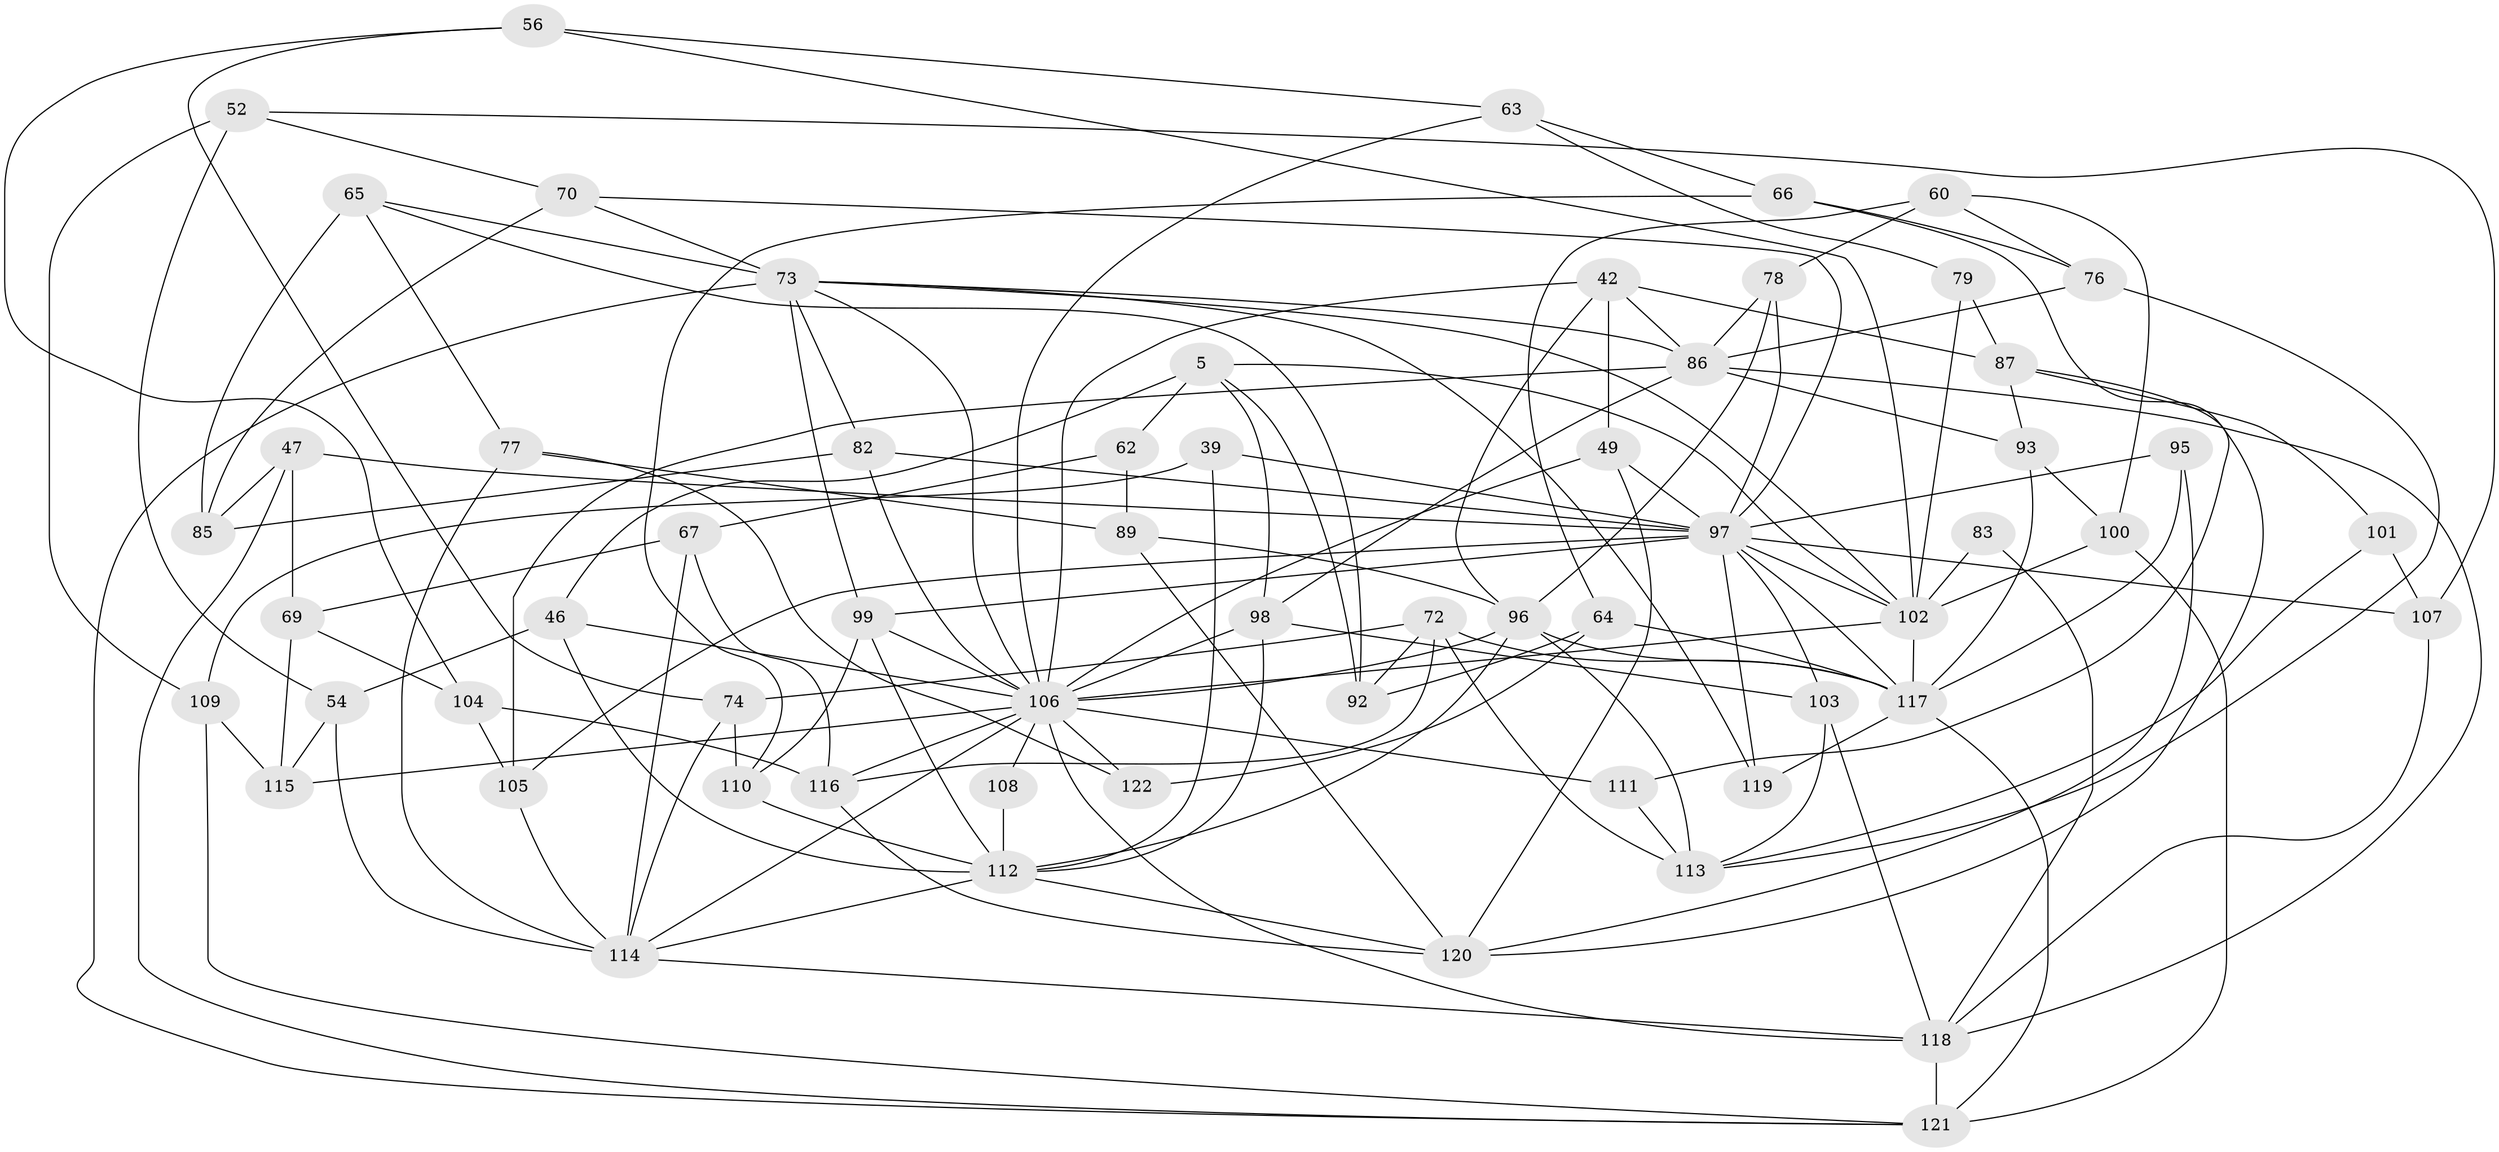// original degree distribution, {4: 1.0}
// Generated by graph-tools (version 1.1) at 2025/01/03/04/25 22:01:58]
// undirected, 61 vertices, 151 edges
graph export_dot {
graph [start="1"]
  node [color=gray90,style=filled];
  5 [super="+3"];
  39;
  42 [super="+27"];
  46;
  47;
  49 [super="+6"];
  52;
  54;
  56;
  60;
  62;
  63;
  64;
  65;
  66;
  67;
  69;
  70;
  72 [super="+33"];
  73 [super="+50+59"];
  74;
  76;
  77;
  78;
  79;
  82;
  83;
  85;
  86 [super="+75"];
  87 [super="+4"];
  89;
  92;
  93;
  95;
  96 [super="+48"];
  97 [super="+21+45+35+81"];
  98 [super="+31"];
  99 [super="+61"];
  100;
  101;
  102 [super="+71+90"];
  103 [super="+88"];
  104;
  105;
  106 [super="+68+84"];
  107 [super="+11"];
  108 [super="+51"];
  109;
  110;
  111;
  112 [super="+13+94+58"];
  113 [super="+7+32"];
  114 [super="+91"];
  115;
  116 [super="+55"];
  117 [super="+14+43+24"];
  118 [super="+37"];
  119;
  120 [super="+2+8"];
  121 [super="+40"];
  122;
  5 -- 46;
  5 -- 62 [weight=2];
  5 -- 98;
  5 -- 92;
  5 -- 102;
  39 -- 109;
  39 -- 97 [weight=2];
  39 -- 112;
  42 -- 49 [weight=2];
  42 -- 96;
  42 -- 87;
  42 -- 86;
  42 -- 106;
  46 -- 54;
  46 -- 112;
  46 -- 106;
  47 -- 69;
  47 -- 85;
  47 -- 121;
  47 -- 97;
  49 -- 120 [weight=2];
  49 -- 97;
  49 -- 106;
  52 -- 54;
  52 -- 70;
  52 -- 109;
  52 -- 107;
  54 -- 115;
  54 -- 114;
  56 -- 74;
  56 -- 104;
  56 -- 63;
  56 -- 102;
  60 -- 64;
  60 -- 78;
  60 -- 76;
  60 -- 100;
  62 -- 89;
  62 -- 67;
  63 -- 79;
  63 -- 66;
  63 -- 106;
  64 -- 117;
  64 -- 92;
  64 -- 122;
  65 -- 92;
  65 -- 85;
  65 -- 77;
  65 -- 73;
  66 -- 76;
  66 -- 111;
  66 -- 110;
  67 -- 69;
  67 -- 116;
  67 -- 114;
  69 -- 104;
  69 -- 115;
  70 -- 85;
  70 -- 97;
  70 -- 73;
  72 -- 92;
  72 -- 113 [weight=2];
  72 -- 74;
  72 -- 116;
  72 -- 117;
  73 -- 106 [weight=2];
  73 -- 102;
  73 -- 121;
  73 -- 99 [weight=3];
  73 -- 119;
  73 -- 86;
  73 -- 82;
  74 -- 110;
  74 -- 114;
  76 -- 113;
  76 -- 86;
  77 -- 122;
  77 -- 89;
  77 -- 114;
  78 -- 86;
  78 -- 97;
  78 -- 96;
  79 -- 87 [weight=2];
  79 -- 102;
  82 -- 85;
  82 -- 97;
  82 -- 106;
  83 -- 118 [weight=2];
  83 -- 102 [weight=2];
  86 -- 93;
  86 -- 105;
  86 -- 98;
  86 -- 118;
  87 -- 93;
  87 -- 101;
  87 -- 120;
  89 -- 120;
  89 -- 96;
  93 -- 100;
  93 -- 117;
  95 -- 120;
  95 -- 117 [weight=2];
  95 -- 97;
  96 -- 113 [weight=2];
  96 -- 117;
  96 -- 112;
  96 -- 106;
  97 -- 107 [weight=2];
  97 -- 119;
  97 -- 103 [weight=2];
  97 -- 117 [weight=2];
  97 -- 105;
  97 -- 102;
  97 -- 99;
  98 -- 112 [weight=2];
  98 -- 103;
  98 -- 106;
  99 -- 112;
  99 -- 106 [weight=2];
  99 -- 110;
  100 -- 121;
  100 -- 102;
  101 -- 113;
  101 -- 107 [weight=2];
  102 -- 117 [weight=2];
  102 -- 106 [weight=2];
  103 -- 113;
  103 -- 118 [weight=2];
  104 -- 105;
  104 -- 116;
  105 -- 114;
  106 -- 116;
  106 -- 108 [weight=3];
  106 -- 111 [weight=2];
  106 -- 114;
  106 -- 115;
  106 -- 118;
  106 -- 122 [weight=2];
  107 -- 118;
  108 -- 112 [weight=3];
  109 -- 115;
  109 -- 121;
  110 -- 112;
  111 -- 113;
  112 -- 120;
  112 -- 114;
  114 -- 118;
  116 -- 120 [weight=2];
  117 -- 121 [weight=2];
  117 -- 119 [weight=2];
  118 -- 121 [weight=2];
}
